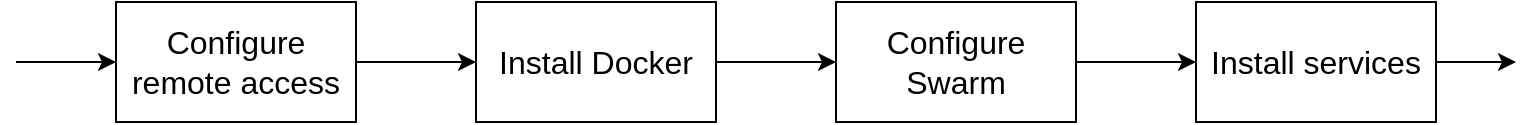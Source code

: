 <mxfile version="14.3.1" type="device"><diagram id="x-tPAfMwSkiSOpTZgxyu" name="Page-1"><mxGraphModel dx="1038" dy="491" grid="1" gridSize="10" guides="1" tooltips="1" connect="1" arrows="1" fold="1" page="1" pageScale="1" pageWidth="827" pageHeight="1169" math="0" shadow="0"><root><mxCell id="0"/><mxCell id="1" parent="0"/><mxCell id="WX6thHHmJIoKGQVEVKtu-27" style="edgeStyle=orthogonalEdgeStyle;rounded=0;orthogonalLoop=1;jettySize=auto;html=1;exitX=1;exitY=0.5;exitDx=0;exitDy=0;entryX=0;entryY=0.5;entryDx=0;entryDy=0;fontColor=#FFFFFF;" edge="1" parent="1" source="WX6thHHmJIoKGQVEVKtu-23" target="WX6thHHmJIoKGQVEVKtu-24"><mxGeometry relative="1" as="geometry"/></mxCell><mxCell id="WX6thHHmJIoKGQVEVKtu-23" value="&lt;font color=&quot;#000000&quot; style=&quot;font-size: 16px&quot;&gt;Configure remote access&lt;/font&gt;" style="rounded=0;whiteSpace=wrap;html=1;fontColor=#FFFFFF;" vertex="1" parent="1"><mxGeometry x="120" y="160" width="120" height="60" as="geometry"/></mxCell><mxCell id="WX6thHHmJIoKGQVEVKtu-28" style="edgeStyle=orthogonalEdgeStyle;rounded=0;orthogonalLoop=1;jettySize=auto;html=1;exitX=1;exitY=0.5;exitDx=0;exitDy=0;entryX=0;entryY=0.5;entryDx=0;entryDy=0;fontColor=#FFFFFF;" edge="1" parent="1" source="WX6thHHmJIoKGQVEVKtu-24" target="WX6thHHmJIoKGQVEVKtu-25"><mxGeometry relative="1" as="geometry"/></mxCell><mxCell id="WX6thHHmJIoKGQVEVKtu-24" value="&lt;font color=&quot;#000000&quot; style=&quot;font-size: 16px&quot;&gt;Install Docker&lt;/font&gt;" style="rounded=0;whiteSpace=wrap;html=1;fontColor=#FFFFFF;" vertex="1" parent="1"><mxGeometry x="300" y="160" width="120" height="60" as="geometry"/></mxCell><mxCell id="WX6thHHmJIoKGQVEVKtu-29" style="edgeStyle=orthogonalEdgeStyle;rounded=0;orthogonalLoop=1;jettySize=auto;html=1;exitX=1;exitY=0.5;exitDx=0;exitDy=0;fontColor=#FFFFFF;" edge="1" parent="1" source="WX6thHHmJIoKGQVEVKtu-25" target="WX6thHHmJIoKGQVEVKtu-26"><mxGeometry relative="1" as="geometry"/></mxCell><mxCell id="WX6thHHmJIoKGQVEVKtu-25" value="&lt;font color=&quot;#000000&quot; style=&quot;font-size: 16px&quot;&gt;Configure Swarm&lt;/font&gt;" style="rounded=0;whiteSpace=wrap;html=1;fontColor=#FFFFFF;" vertex="1" parent="1"><mxGeometry x="480" y="160" width="120" height="60" as="geometry"/></mxCell><mxCell id="WX6thHHmJIoKGQVEVKtu-31" style="edgeStyle=orthogonalEdgeStyle;rounded=0;orthogonalLoop=1;jettySize=auto;html=1;exitX=1;exitY=0.5;exitDx=0;exitDy=0;fontColor=#FFFFFF;" edge="1" parent="1" source="WX6thHHmJIoKGQVEVKtu-26"><mxGeometry relative="1" as="geometry"><mxPoint x="820" y="190" as="targetPoint"/></mxGeometry></mxCell><mxCell id="WX6thHHmJIoKGQVEVKtu-26" value="&lt;font color=&quot;#000000&quot; style=&quot;font-size: 16px&quot;&gt;Install services&lt;/font&gt;" style="rounded=0;whiteSpace=wrap;html=1;fontColor=#FFFFFF;" vertex="1" parent="1"><mxGeometry x="660" y="160" width="120" height="60" as="geometry"/></mxCell><mxCell id="WX6thHHmJIoKGQVEVKtu-30" value="" style="endArrow=classic;html=1;fontColor=#FFFFFF;entryX=0;entryY=0.5;entryDx=0;entryDy=0;" edge="1" parent="1" target="WX6thHHmJIoKGQVEVKtu-23"><mxGeometry width="50" height="50" relative="1" as="geometry"><mxPoint x="70" y="190" as="sourcePoint"/><mxPoint x="100" y="170" as="targetPoint"/></mxGeometry></mxCell></root></mxGraphModel></diagram></mxfile>